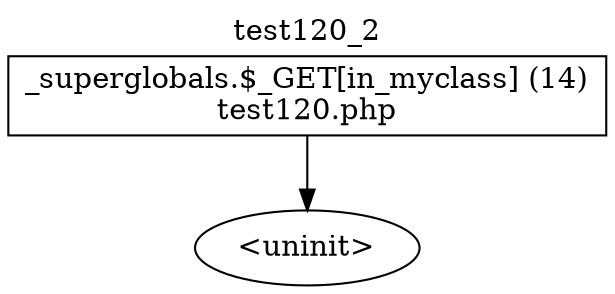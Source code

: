 digraph cfg {
  label="test120_2";
  labelloc=t;
  n1 [shape=box, label="_superglobals.$_GET[in_myclass] (14)\ntest120.php"];
  n2 [shape=ellipse, label="<uninit>"];
  n1 -> n2;
}
